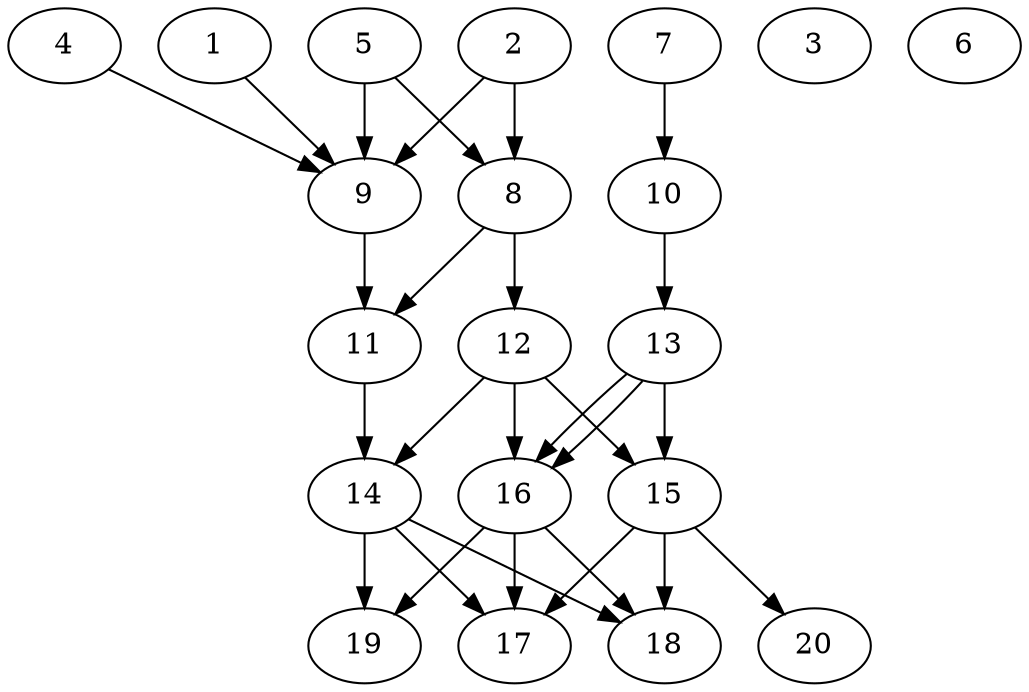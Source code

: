 // DAG automatically generated by daggen at Tue Jul 23 14:33:40 2019
// ./daggen --dot -n 20 --ccr 0.4 --fat 0.6 --regular 0.5 --density 0.8 --mindata 5242880 --maxdata 52428800 
digraph G {
  1 [size="38735360", alpha="0.06", expect_size="15494144"] 
  1 -> 9 [size ="15494144"]
  2 [size="90370560", alpha="0.09", expect_size="36148224"] 
  2 -> 8 [size ="36148224"]
  2 -> 9 [size ="36148224"]
  3 [size="15951360", alpha="0.09", expect_size="6380544"] 
  4 [size="81134080", alpha="0.17", expect_size="32453632"] 
  4 -> 9 [size ="32453632"]
  5 [size="81827840", alpha="0.17", expect_size="32731136"] 
  5 -> 8 [size ="32731136"]
  5 -> 9 [size ="32731136"]
  6 [size="67020800", alpha="0.10", expect_size="26808320"] 
  7 [size="116369920", alpha="0.02", expect_size="46547968"] 
  7 -> 10 [size ="46547968"]
  8 [size="36922880", alpha="0.16", expect_size="14769152"] 
  8 -> 11 [size ="14769152"]
  8 -> 12 [size ="14769152"]
  9 [size="122677760", alpha="0.13", expect_size="49071104"] 
  9 -> 11 [size ="49071104"]
  10 [size="18432000", alpha="0.13", expect_size="7372800"] 
  10 -> 13 [size ="7372800"]
  11 [size="97446400", alpha="0.07", expect_size="38978560"] 
  11 -> 14 [size ="38978560"]
  12 [size="130227200", alpha="0.19", expect_size="52090880"] 
  12 -> 14 [size ="52090880"]
  12 -> 15 [size ="52090880"]
  12 -> 16 [size ="52090880"]
  13 [size="65733120", alpha="0.16", expect_size="26293248"] 
  13 -> 15 [size ="26293248"]
  13 -> 16 [size ="26293248"]
  13 -> 16 [size ="26293248"]
  14 [size="116853760", alpha="0.10", expect_size="46741504"] 
  14 -> 17 [size ="46741504"]
  14 -> 18 [size ="46741504"]
  14 -> 19 [size ="46741504"]
  15 [size="97226240", alpha="0.03", expect_size="38890496"] 
  15 -> 17 [size ="38890496"]
  15 -> 18 [size ="38890496"]
  15 -> 20 [size ="38890496"]
  16 [size="81907200", alpha="0.16", expect_size="32762880"] 
  16 -> 17 [size ="32762880"]
  16 -> 18 [size ="32762880"]
  16 -> 19 [size ="32762880"]
  17 [size="21977600", alpha="0.13", expect_size="8791040"] 
  18 [size="36213760", alpha="0.07", expect_size="14485504"] 
  19 [size="13744640", alpha="0.06", expect_size="5497856"] 
  20 [size="88962560", alpha="0.05", expect_size="35585024"] 
}
